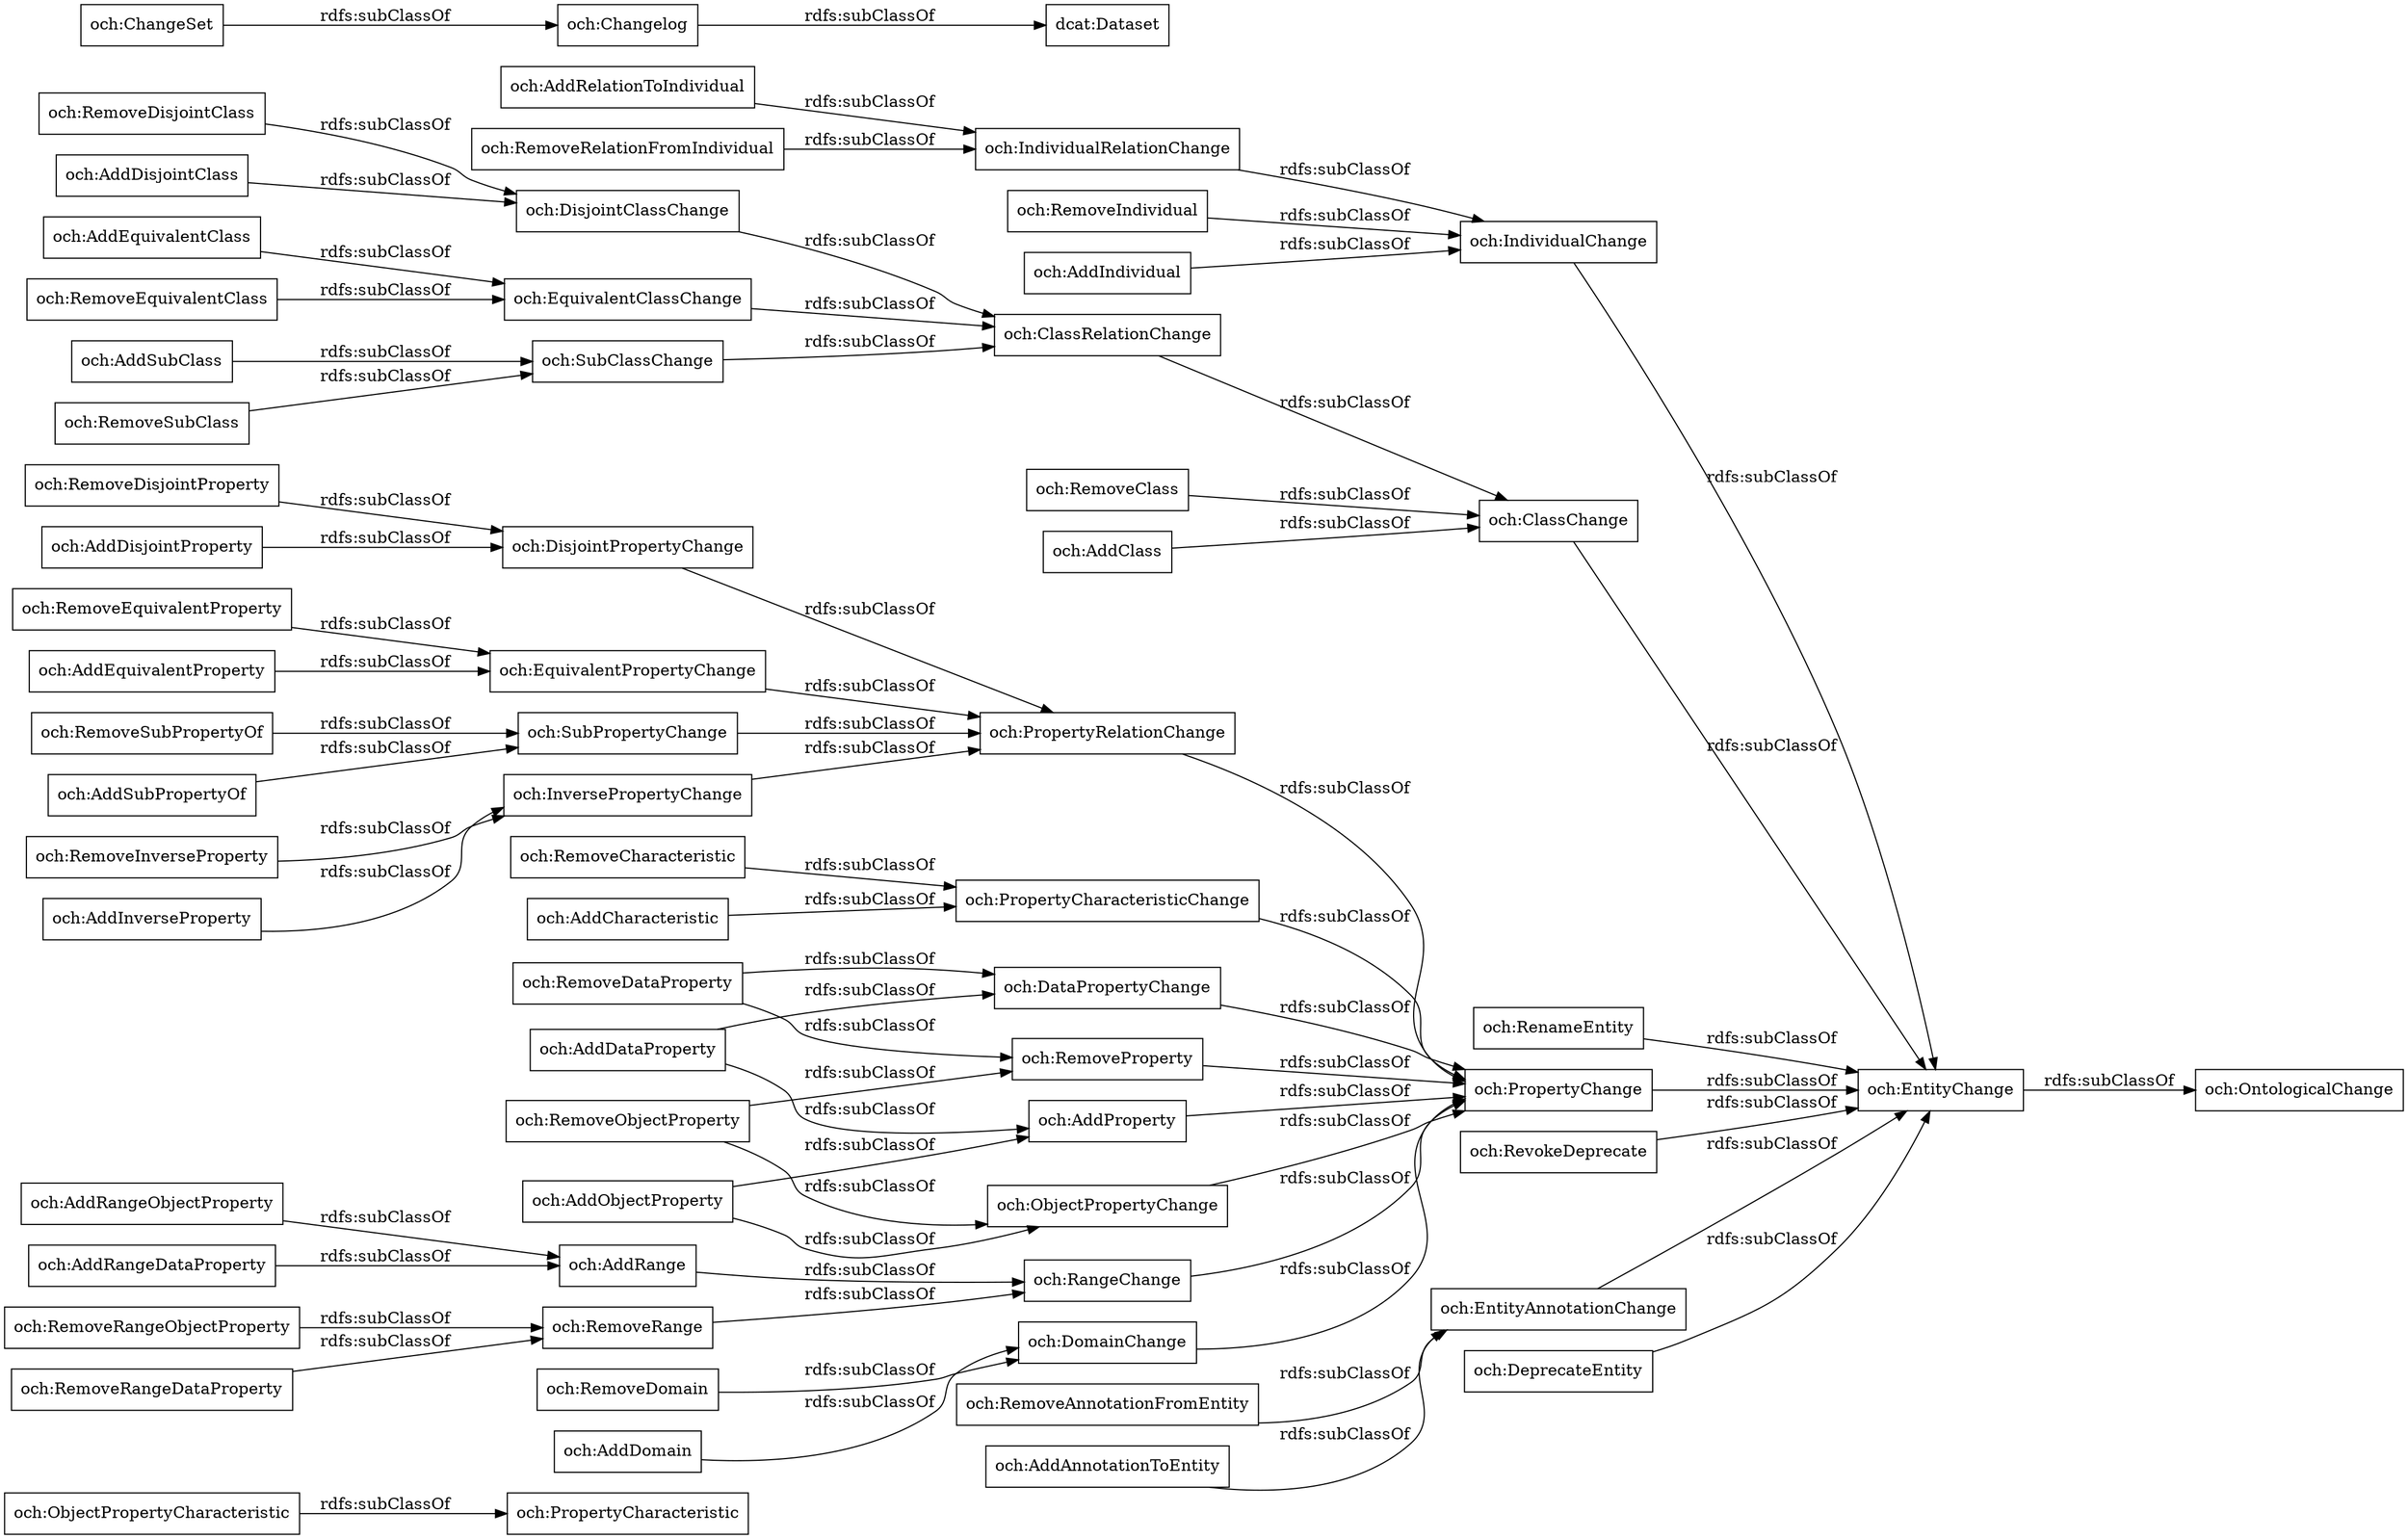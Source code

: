 digraph ar2dtool_diagram { 
rankdir=LR;
size="1000"
node [shape = rectangle, color="black"]; "och:PropertyCharacteristic" "och:RemoveObjectProperty" "och:RemoveCharacteristic" "och:RemoveIndividual" "och:AddIndividual" "och:RemoveEquivalentProperty" "och:DisjointPropertyChange" "och:PropertyRelationChange" "och:AddRelationToIndividual" "och:IndividualChange" "och:PropertyCharacteristicChange" "och:DataPropertyChange" "och:ClassChange" "och:RangeChange" "och:RemoveClass" "och:AddSubClass" "och:AddClass" "och:RemoveDataProperty" "och:RenameEntity" "och:PropertyChange" "och:RemoveDisjointClass" "och:EquivalentPropertyChange" "och:ObjectPropertyChange" "och:RevokeDeprecate" "och:EntityChange" "och:SubClassChange" "och:RemoveDisjointProperty" "och:AddRangeObjectProperty" "och:AddProperty" "och:ChangeSet" "och:AddEquivalentClass" "och:AddCharacteristic" "och:RemoveInverseProperty" "och:EntityAnnotationChange" "och:RemoveEquivalentClass" "och:DisjointClassChange" "och:RemoveDomain" "och:AddDisjointProperty" "och:Changelog" "och:RemoveSubClass" "och:AddInverseProperty" "och:DeprecateEntity" "och:RemoveRelationFromIndividual" "och:AddEquivalentProperty" "och:RemoveAnnotationFromEntity" "och:SubPropertyChange" "och:RemoveProperty" "och:AddDisjointClass" "och:ClassRelationChange" "och:AddDataProperty" "och:DomainChange" "och:AddAnnotationToEntity" "och:EquivalentClassChange" "och:IndividualRelationChange" "och:AddObjectProperty" "och:RemoveRange" "dcat:Dataset" "och:RemoveSubPropertyOf" "och:AddDomain" "och:AddSubPropertyOf" "och:AddRange" "och:InversePropertyChange" "och:OntologicalChange" "och:AddRangeDataProperty" "och:ObjectPropertyCharacteristic" "och:RemoveRangeObjectProperty" "och:RemoveRangeDataProperty" ; /*classes style*/
	"och:RemoveDomain" -> "och:DomainChange" [ label = "rdfs:subClassOf" ];
	"och:PropertyChange" -> "och:EntityChange" [ label = "rdfs:subClassOf" ];
	"och:RemoveRangeObjectProperty" -> "och:RemoveRange" [ label = "rdfs:subClassOf" ];
	"och:Changelog" -> "dcat:Dataset" [ label = "rdfs:subClassOf" ];
	"och:PropertyRelationChange" -> "och:PropertyChange" [ label = "rdfs:subClassOf" ];
	"och:AddCharacteristic" -> "och:PropertyCharacteristicChange" [ label = "rdfs:subClassOf" ];
	"och:RemoveClass" -> "och:ClassChange" [ label = "rdfs:subClassOf" ];
	"och:SubClassChange" -> "och:ClassRelationChange" [ label = "rdfs:subClassOf" ];
	"och:RemoveDataProperty" -> "och:DataPropertyChange" [ label = "rdfs:subClassOf" ];
	"och:RemoveDataProperty" -> "och:RemoveProperty" [ label = "rdfs:subClassOf" ];
	"och:RemoveDisjointProperty" -> "och:DisjointPropertyChange" [ label = "rdfs:subClassOf" ];
	"och:AddRangeObjectProperty" -> "och:AddRange" [ label = "rdfs:subClassOf" ];
	"och:ChangeSet" -> "och:Changelog" [ label = "rdfs:subClassOf" ];
	"och:AddObjectProperty" -> "och:AddProperty" [ label = "rdfs:subClassOf" ];
	"och:AddObjectProperty" -> "och:ObjectPropertyChange" [ label = "rdfs:subClassOf" ];
	"och:AddIndividual" -> "och:IndividualChange" [ label = "rdfs:subClassOf" ];
	"och:AddRangeDataProperty" -> "och:AddRange" [ label = "rdfs:subClassOf" ];
	"och:AddInverseProperty" -> "och:InversePropertyChange" [ label = "rdfs:subClassOf" ];
	"och:IndividualRelationChange" -> "och:IndividualChange" [ label = "rdfs:subClassOf" ];
	"och:RemoveAnnotationFromEntity" -> "och:EntityAnnotationChange" [ label = "rdfs:subClassOf" ];
	"och:DisjointPropertyChange" -> "och:PropertyRelationChange" [ label = "rdfs:subClassOf" ];
	"och:AddClass" -> "och:ClassChange" [ label = "rdfs:subClassOf" ];
	"och:EntityAnnotationChange" -> "och:EntityChange" [ label = "rdfs:subClassOf" ];
	"och:RemoveInverseProperty" -> "och:InversePropertyChange" [ label = "rdfs:subClassOf" ];
	"och:EntityChange" -> "och:OntologicalChange" [ label = "rdfs:subClassOf" ];
	"och:AddDataProperty" -> "och:AddProperty" [ label = "rdfs:subClassOf" ];
	"och:AddDataProperty" -> "och:DataPropertyChange" [ label = "rdfs:subClassOf" ];
	"och:RemoveEquivalentClass" -> "och:EquivalentClassChange" [ label = "rdfs:subClassOf" ];
	"och:AddDisjointProperty" -> "och:DisjointPropertyChange" [ label = "rdfs:subClassOf" ];
	"och:RemoveRange" -> "och:RangeChange" [ label = "rdfs:subClassOf" ];
	"och:AddAnnotationToEntity" -> "och:EntityAnnotationChange" [ label = "rdfs:subClassOf" ];
	"och:AddEquivalentProperty" -> "och:EquivalentPropertyChange" [ label = "rdfs:subClassOf" ];
	"och:RemoveIndividual" -> "och:IndividualChange" [ label = "rdfs:subClassOf" ];
	"och:RemoveProperty" -> "och:PropertyChange" [ label = "rdfs:subClassOf" ];
	"och:AddEquivalentClass" -> "och:EquivalentClassChange" [ label = "rdfs:subClassOf" ];
	"och:DeprecateEntity" -> "och:EntityChange" [ label = "rdfs:subClassOf" ];
	"och:DataPropertyChange" -> "och:PropertyChange" [ label = "rdfs:subClassOf" ];
	"och:RemoveSubClass" -> "och:SubClassChange" [ label = "rdfs:subClassOf" ];
	"och:RemoveEquivalentProperty" -> "och:EquivalentPropertyChange" [ label = "rdfs:subClassOf" ];
	"och:SubPropertyChange" -> "och:PropertyRelationChange" [ label = "rdfs:subClassOf" ];
	"och:RenameEntity" -> "och:EntityChange" [ label = "rdfs:subClassOf" ];
	"och:AddDisjointClass" -> "och:DisjointClassChange" [ label = "rdfs:subClassOf" ];
	"och:ObjectPropertyCharacteristic" -> "och:PropertyCharacteristic" [ label = "rdfs:subClassOf" ];
	"och:PropertyCharacteristicChange" -> "och:PropertyChange" [ label = "rdfs:subClassOf" ];
	"och:RemoveRangeDataProperty" -> "och:RemoveRange" [ label = "rdfs:subClassOf" ];
	"och:RemoveDisjointClass" -> "och:DisjointClassChange" [ label = "rdfs:subClassOf" ];
	"och:RevokeDeprecate" -> "och:EntityChange" [ label = "rdfs:subClassOf" ];
	"och:DomainChange" -> "och:PropertyChange" [ label = "rdfs:subClassOf" ];
	"och:RemoveObjectProperty" -> "och:ObjectPropertyChange" [ label = "rdfs:subClassOf" ];
	"och:RemoveObjectProperty" -> "och:RemoveProperty" [ label = "rdfs:subClassOf" ];
	"och:AddSubPropertyOf" -> "och:SubPropertyChange" [ label = "rdfs:subClassOf" ];
	"och:AddProperty" -> "och:PropertyChange" [ label = "rdfs:subClassOf" ];
	"och:EquivalentPropertyChange" -> "och:PropertyRelationChange" [ label = "rdfs:subClassOf" ];
	"och:ClassRelationChange" -> "och:ClassChange" [ label = "rdfs:subClassOf" ];
	"och:ClassChange" -> "och:EntityChange" [ label = "rdfs:subClassOf" ];
	"och:AddRange" -> "och:RangeChange" [ label = "rdfs:subClassOf" ];
	"och:AddSubClass" -> "och:SubClassChange" [ label = "rdfs:subClassOf" ];
	"och:AddDomain" -> "och:DomainChange" [ label = "rdfs:subClassOf" ];
	"och:IndividualChange" -> "och:EntityChange" [ label = "rdfs:subClassOf" ];
	"och:RemoveSubPropertyOf" -> "och:SubPropertyChange" [ label = "rdfs:subClassOf" ];
	"och:AddRelationToIndividual" -> "och:IndividualRelationChange" [ label = "rdfs:subClassOf" ];
	"och:RangeChange" -> "och:PropertyChange" [ label = "rdfs:subClassOf" ];
	"och:RemoveRelationFromIndividual" -> "och:IndividualRelationChange" [ label = "rdfs:subClassOf" ];
	"och:InversePropertyChange" -> "och:PropertyRelationChange" [ label = "rdfs:subClassOf" ];
	"och:ObjectPropertyChange" -> "och:PropertyChange" [ label = "rdfs:subClassOf" ];
	"och:RemoveCharacteristic" -> "och:PropertyCharacteristicChange" [ label = "rdfs:subClassOf" ];
	"och:EquivalentClassChange" -> "och:ClassRelationChange" [ label = "rdfs:subClassOf" ];
	"och:DisjointClassChange" -> "och:ClassRelationChange" [ label = "rdfs:subClassOf" ];

}
